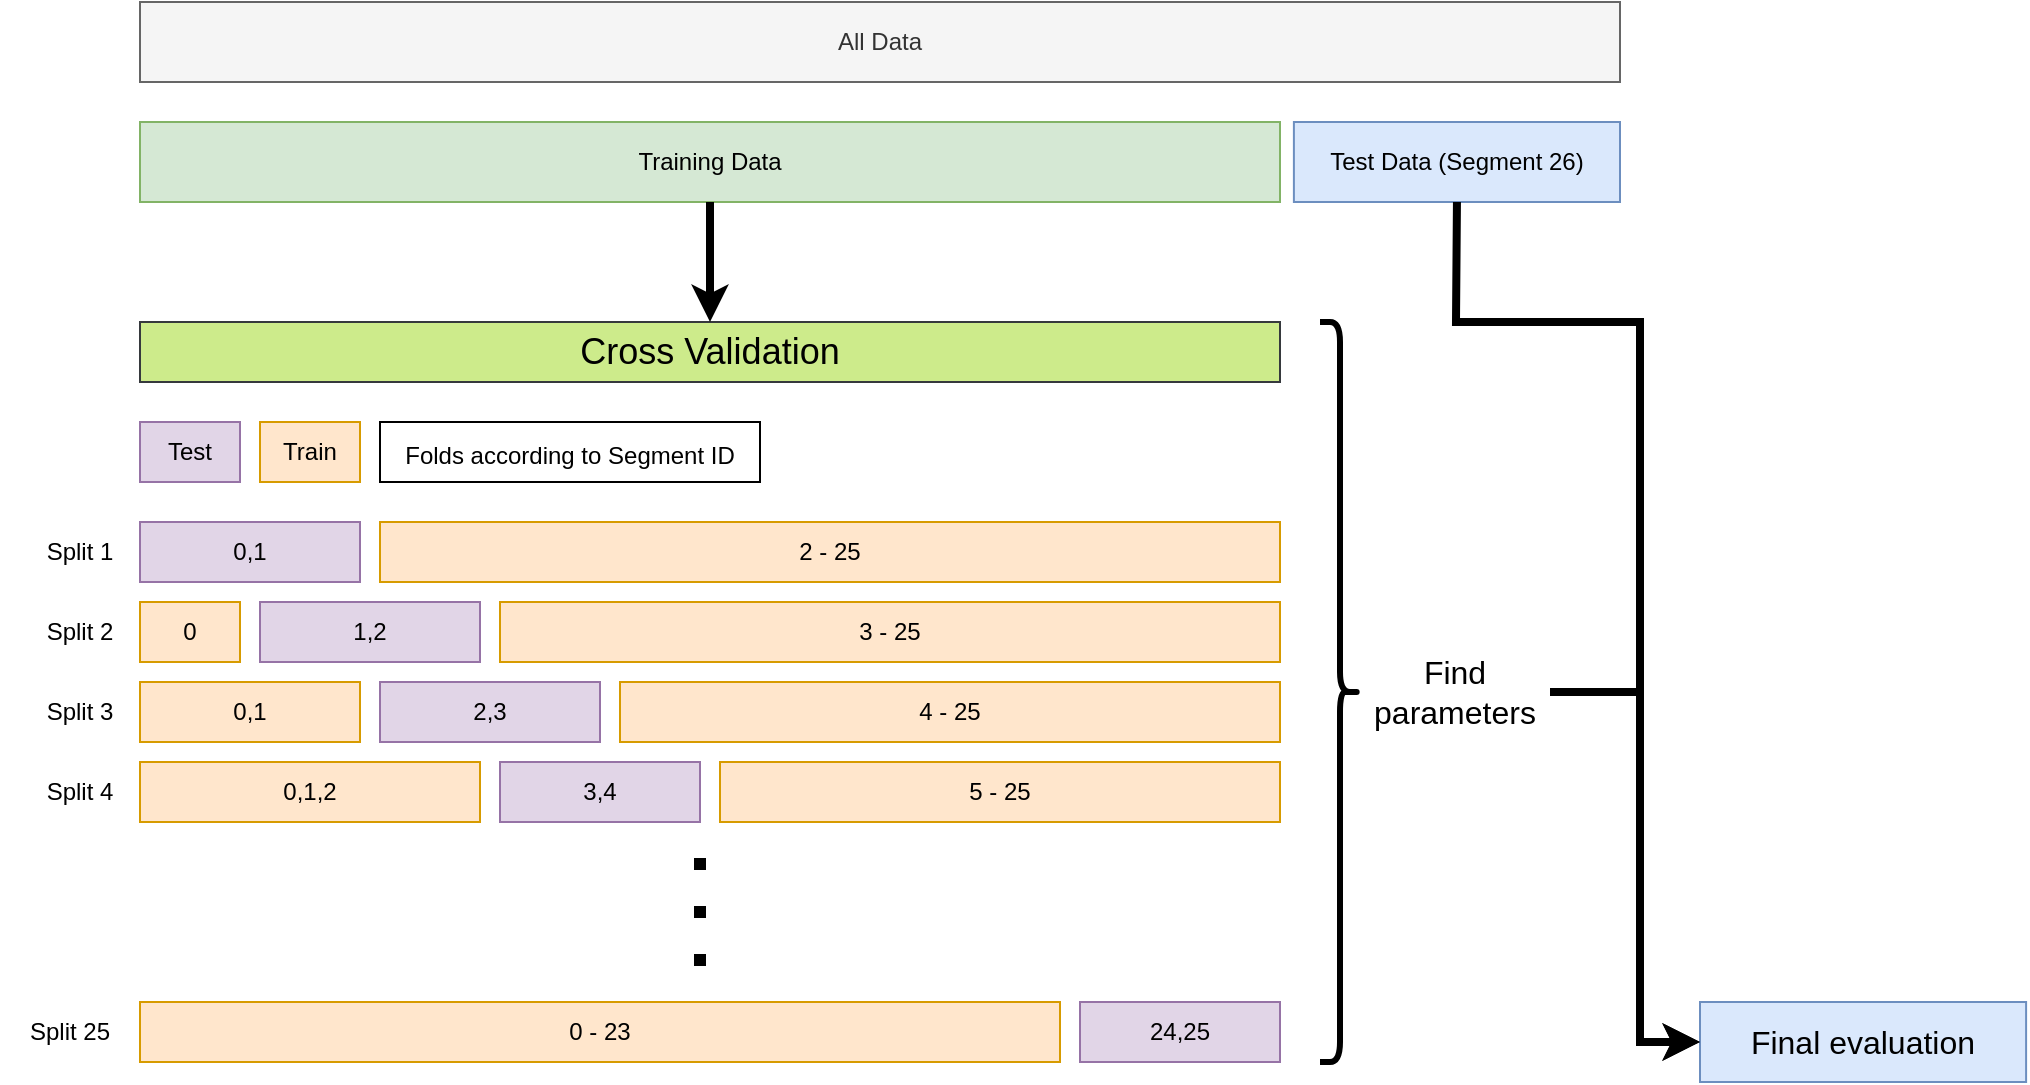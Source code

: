<mxfile version="17.1.2" type="github">
  <diagram id="X_zxapgxoW0TpCZv9Ah9" name="Page-1">
    <mxGraphModel dx="2031" dy="1113" grid="1" gridSize="10" guides="1" tooltips="1" connect="1" arrows="1" fold="1" page="1" pageScale="1" pageWidth="1200" pageHeight="1600" math="0" shadow="0">
      <root>
        <mxCell id="0" />
        <mxCell id="1" parent="0" />
        <mxCell id="NgneNE5UnlLHLdo33MgD-6" value="" style="group" parent="1" vertex="1" connectable="0">
          <mxGeometry x="110" y="40" width="740" height="100" as="geometry" />
        </mxCell>
        <mxCell id="NgneNE5UnlLHLdo33MgD-1" value="&lt;div&gt;All Data&lt;/div&gt;" style="rounded=0;whiteSpace=wrap;html=1;fillColor=#f5f5f5;fontColor=#333333;strokeColor=#666666;" parent="NgneNE5UnlLHLdo33MgD-6" vertex="1">
          <mxGeometry width="740" height="40" as="geometry" />
        </mxCell>
        <mxCell id="NgneNE5UnlLHLdo33MgD-3" value="&lt;div&gt;Training Data&lt;/div&gt;" style="rounded=0;whiteSpace=wrap;html=1;fillColor=#d5e8d4;strokeColor=#82b366;" parent="NgneNE5UnlLHLdo33MgD-6" vertex="1">
          <mxGeometry y="60" width="570" height="40" as="geometry" />
        </mxCell>
        <mxCell id="NgneNE5UnlLHLdo33MgD-4" value="&lt;div&gt;Test Data (Segment 26)&lt;br&gt;&lt;/div&gt;" style="rounded=0;whiteSpace=wrap;html=1;fillColor=#dae8fc;strokeColor=#6c8ebf;" parent="NgneNE5UnlLHLdo33MgD-6" vertex="1">
          <mxGeometry x="576.949" y="60" width="163.051" height="40" as="geometry" />
        </mxCell>
        <mxCell id="NgneNE5UnlLHLdo33MgD-35" value="&lt;font style=&quot;font-size: 18px&quot;&gt;Cross Validation&lt;/font&gt;" style="text;html=1;align=center;verticalAlign=middle;whiteSpace=wrap;rounded=0;fillColor=#cdeb8b;strokeColor=#36393d;" parent="1" vertex="1">
          <mxGeometry x="110" y="200" width="570" height="30" as="geometry" />
        </mxCell>
        <mxCell id="NgneNE5UnlLHLdo33MgD-37" value="" style="endArrow=classic;html=1;rounded=0;fontSize=18;exitX=0.5;exitY=1;exitDx=0;exitDy=0;entryX=0.5;entryY=0;entryDx=0;entryDy=0;strokeWidth=4;" parent="1" source="NgneNE5UnlLHLdo33MgD-3" target="NgneNE5UnlLHLdo33MgD-35" edge="1">
          <mxGeometry width="50" height="50" relative="1" as="geometry">
            <mxPoint x="520" y="300" as="sourcePoint" />
            <mxPoint x="570" y="250" as="targetPoint" />
          </mxGeometry>
        </mxCell>
        <mxCell id="NgneNE5UnlLHLdo33MgD-145" value="" style="group" parent="1" vertex="1" connectable="0">
          <mxGeometry x="110" y="250" width="570" height="320" as="geometry" />
        </mxCell>
        <mxCell id="NgneNE5UnlLHLdo33MgD-23" value="0,1" style="rounded=0;whiteSpace=wrap;html=1;fillColor=#e1d5e7;strokeColor=#9673a6;" parent="NgneNE5UnlLHLdo33MgD-145" vertex="1">
          <mxGeometry y="50" width="110" height="30" as="geometry" />
        </mxCell>
        <mxCell id="NgneNE5UnlLHLdo33MgD-32" value="&lt;div&gt;2 - 25&lt;/div&gt;" style="rounded=0;whiteSpace=wrap;html=1;fillColor=#ffe6cc;strokeColor=#d79b00;" parent="NgneNE5UnlLHLdo33MgD-145" vertex="1">
          <mxGeometry x="120" y="50" width="450" height="30" as="geometry" />
        </mxCell>
        <mxCell id="NgneNE5UnlLHLdo33MgD-33" value="Test" style="rounded=0;whiteSpace=wrap;html=1;fillColor=#e1d5e7;strokeColor=#9673a6;" parent="NgneNE5UnlLHLdo33MgD-145" vertex="1">
          <mxGeometry width="50" height="30" as="geometry" />
        </mxCell>
        <mxCell id="NgneNE5UnlLHLdo33MgD-34" value="Train" style="rounded=0;whiteSpace=wrap;html=1;fillColor=#ffe6cc;strokeColor=#d79b00;" parent="NgneNE5UnlLHLdo33MgD-145" vertex="1">
          <mxGeometry x="60" width="50" height="30" as="geometry" />
        </mxCell>
        <mxCell id="NgneNE5UnlLHLdo33MgD-38" value="1,2" style="rounded=0;whiteSpace=wrap;html=1;fillColor=#e1d5e7;strokeColor=#9673a6;" parent="NgneNE5UnlLHLdo33MgD-145" vertex="1">
          <mxGeometry x="60" y="90" width="110" height="30" as="geometry" />
        </mxCell>
        <mxCell id="NgneNE5UnlLHLdo33MgD-39" value="&lt;div&gt;3 - 25&lt;/div&gt;" style="rounded=0;whiteSpace=wrap;html=1;fillColor=#ffe6cc;strokeColor=#d79b00;" parent="NgneNE5UnlLHLdo33MgD-145" vertex="1">
          <mxGeometry x="180" y="90" width="390" height="30" as="geometry" />
        </mxCell>
        <mxCell id="NgneNE5UnlLHLdo33MgD-52" value="0" style="rounded=0;whiteSpace=wrap;html=1;fillColor=#ffe6cc;strokeColor=#d79b00;" parent="NgneNE5UnlLHLdo33MgD-145" vertex="1">
          <mxGeometry y="90" width="50" height="30" as="geometry" />
        </mxCell>
        <mxCell id="NgneNE5UnlLHLdo33MgD-53" value="2,3" style="rounded=0;whiteSpace=wrap;html=1;fillColor=#e1d5e7;strokeColor=#9673a6;" parent="NgneNE5UnlLHLdo33MgD-145" vertex="1">
          <mxGeometry x="120" y="130" width="110" height="30" as="geometry" />
        </mxCell>
        <mxCell id="NgneNE5UnlLHLdo33MgD-54" value="&lt;div&gt;4 - 25&lt;br&gt;&lt;/div&gt;" style="rounded=0;whiteSpace=wrap;html=1;fillColor=#ffe6cc;strokeColor=#d79b00;" parent="NgneNE5UnlLHLdo33MgD-145" vertex="1">
          <mxGeometry x="240" y="130" width="330" height="30" as="geometry" />
        </mxCell>
        <mxCell id="NgneNE5UnlLHLdo33MgD-55" value="0,1" style="rounded=0;whiteSpace=wrap;html=1;fillColor=#ffe6cc;strokeColor=#d79b00;" parent="NgneNE5UnlLHLdo33MgD-145" vertex="1">
          <mxGeometry y="130" width="110" height="30" as="geometry" />
        </mxCell>
        <mxCell id="NgneNE5UnlLHLdo33MgD-79" value="3,4" style="rounded=0;whiteSpace=wrap;html=1;fillColor=#e1d5e7;strokeColor=#9673a6;" parent="NgneNE5UnlLHLdo33MgD-145" vertex="1">
          <mxGeometry x="180" y="170" width="100" height="30" as="geometry" />
        </mxCell>
        <mxCell id="NgneNE5UnlLHLdo33MgD-80" value="&lt;div&gt;5 - 25&lt;/div&gt;" style="rounded=0;whiteSpace=wrap;html=1;fillColor=#ffe6cc;strokeColor=#d79b00;" parent="NgneNE5UnlLHLdo33MgD-145" vertex="1">
          <mxGeometry x="290" y="170" width="280" height="30" as="geometry" />
        </mxCell>
        <mxCell id="NgneNE5UnlLHLdo33MgD-81" value="&lt;div&gt;0,1,2&lt;/div&gt;" style="rounded=0;whiteSpace=wrap;html=1;fillColor=#ffe6cc;strokeColor=#d79b00;" parent="NgneNE5UnlLHLdo33MgD-145" vertex="1">
          <mxGeometry y="170" width="170" height="30" as="geometry" />
        </mxCell>
        <mxCell id="NgneNE5UnlLHLdo33MgD-137" value="" style="endArrow=none;dashed=1;html=1;dashPattern=1 3;strokeWidth=6;rounded=0;fontSize=18;" parent="NgneNE5UnlLHLdo33MgD-145" edge="1">
          <mxGeometry width="50" height="50" relative="1" as="geometry">
            <mxPoint x="280" y="272" as="sourcePoint" />
            <mxPoint x="280" y="212" as="targetPoint" />
          </mxGeometry>
        </mxCell>
        <mxCell id="NgneNE5UnlLHLdo33MgD-141" value="0 - 23" style="rounded=0;whiteSpace=wrap;html=1;fillColor=#ffe6cc;strokeColor=#d79b00;" parent="NgneNE5UnlLHLdo33MgD-145" vertex="1">
          <mxGeometry y="290" width="460" height="30" as="geometry" />
        </mxCell>
        <mxCell id="NgneNE5UnlLHLdo33MgD-144" value="24,25" style="rounded=0;whiteSpace=wrap;html=1;fillColor=#e1d5e7;strokeColor=#9673a6;" parent="NgneNE5UnlLHLdo33MgD-145" vertex="1">
          <mxGeometry x="470" y="290" width="100" height="30" as="geometry" />
        </mxCell>
        <mxCell id="NgneNE5UnlLHLdo33MgD-151" value="&lt;font style=&quot;font-size: 12px&quot;&gt;Folds according to Segment ID&lt;/font&gt;" style="rounded=0;whiteSpace=wrap;html=1;fontSize=18;" parent="NgneNE5UnlLHLdo33MgD-145" vertex="1">
          <mxGeometry x="120" width="190" height="30" as="geometry" />
        </mxCell>
        <mxCell id="NgneNE5UnlLHLdo33MgD-146" value="Split 1" style="text;html=1;strokeColor=none;fillColor=none;align=center;verticalAlign=middle;whiteSpace=wrap;rounded=0;fontSize=12;" parent="1" vertex="1">
          <mxGeometry x="50" y="300" width="60" height="30" as="geometry" />
        </mxCell>
        <mxCell id="NgneNE5UnlLHLdo33MgD-147" value="Split 2" style="text;html=1;strokeColor=none;fillColor=none;align=center;verticalAlign=middle;whiteSpace=wrap;rounded=0;fontSize=12;" parent="1" vertex="1">
          <mxGeometry x="50" y="340" width="60" height="30" as="geometry" />
        </mxCell>
        <mxCell id="NgneNE5UnlLHLdo33MgD-148" value="Split 3" style="text;html=1;strokeColor=none;fillColor=none;align=center;verticalAlign=middle;whiteSpace=wrap;rounded=0;fontSize=12;" parent="1" vertex="1">
          <mxGeometry x="50" y="380" width="60" height="30" as="geometry" />
        </mxCell>
        <mxCell id="NgneNE5UnlLHLdo33MgD-149" value="Split 4" style="text;html=1;strokeColor=none;fillColor=none;align=center;verticalAlign=middle;whiteSpace=wrap;rounded=0;fontSize=12;" parent="1" vertex="1">
          <mxGeometry x="50" y="420" width="60" height="30" as="geometry" />
        </mxCell>
        <mxCell id="NgneNE5UnlLHLdo33MgD-150" value="Split 25" style="text;html=1;strokeColor=none;fillColor=none;align=center;verticalAlign=middle;whiteSpace=wrap;rounded=0;fontSize=12;" parent="1" vertex="1">
          <mxGeometry x="40" y="540" width="70" height="30" as="geometry" />
        </mxCell>
        <mxCell id="NgneNE5UnlLHLdo33MgD-152" value="" style="shape=curlyBracket;whiteSpace=wrap;html=1;rounded=1;flipH=1;fontSize=12;strokeWidth=3;" parent="1" vertex="1">
          <mxGeometry x="700" y="200" width="20" height="370" as="geometry" />
        </mxCell>
        <mxCell id="NgneNE5UnlLHLdo33MgD-154" value="&lt;font style=&quot;font-size: 16px&quot;&gt;Find parameters&lt;/font&gt;" style="text;html=1;strokeColor=none;fillColor=none;align=center;verticalAlign=middle;whiteSpace=wrap;rounded=0;fontSize=12;" parent="1" vertex="1">
          <mxGeometry x="720" y="360" width="95" height="50" as="geometry" />
        </mxCell>
        <mxCell id="NgneNE5UnlLHLdo33MgD-157" value="&lt;div style=&quot;font-size: 16px&quot;&gt;&lt;font style=&quot;font-size: 16px&quot;&gt;Final evaluation&lt;br&gt;&lt;/font&gt;&lt;/div&gt;" style="rounded=0;whiteSpace=wrap;html=1;fillColor=#dae8fc;strokeColor=#6c8ebf;" parent="1" vertex="1">
          <mxGeometry x="889.999" y="540" width="163.051" height="40" as="geometry" />
        </mxCell>
        <mxCell id="NgneNE5UnlLHLdo33MgD-164" value="" style="endArrow=classic;html=1;rounded=0;fontSize=18;exitX=0.5;exitY=1;exitDx=0;exitDy=0;entryX=0;entryY=0.5;entryDx=0;entryDy=0;strokeWidth=4;" parent="1" source="NgneNE5UnlLHLdo33MgD-4" target="NgneNE5UnlLHLdo33MgD-157" edge="1">
          <mxGeometry width="50" height="50" relative="1" as="geometry">
            <mxPoint x="767.07" y="170" as="sourcePoint" />
            <mxPoint x="767.07" y="230" as="targetPoint" />
            <Array as="points">
              <mxPoint x="768" y="200" />
              <mxPoint x="860" y="200" />
              <mxPoint x="860" y="560" />
            </Array>
          </mxGeometry>
        </mxCell>
        <mxCell id="NgneNE5UnlLHLdo33MgD-165" value="" style="endArrow=classic;html=1;rounded=0;fontSize=18;exitX=1;exitY=0.5;exitDx=0;exitDy=0;entryX=0;entryY=0.5;entryDx=0;entryDy=0;strokeWidth=4;" parent="1" source="NgneNE5UnlLHLdo33MgD-154" target="NgneNE5UnlLHLdo33MgD-157" edge="1">
          <mxGeometry width="50" height="50" relative="1" as="geometry">
            <mxPoint x="927" y="365" as="sourcePoint" />
            <mxPoint x="927" y="425" as="targetPoint" />
            <Array as="points">
              <mxPoint x="860" y="385" />
              <mxPoint x="860" y="560" />
            </Array>
          </mxGeometry>
        </mxCell>
      </root>
    </mxGraphModel>
  </diagram>
</mxfile>
